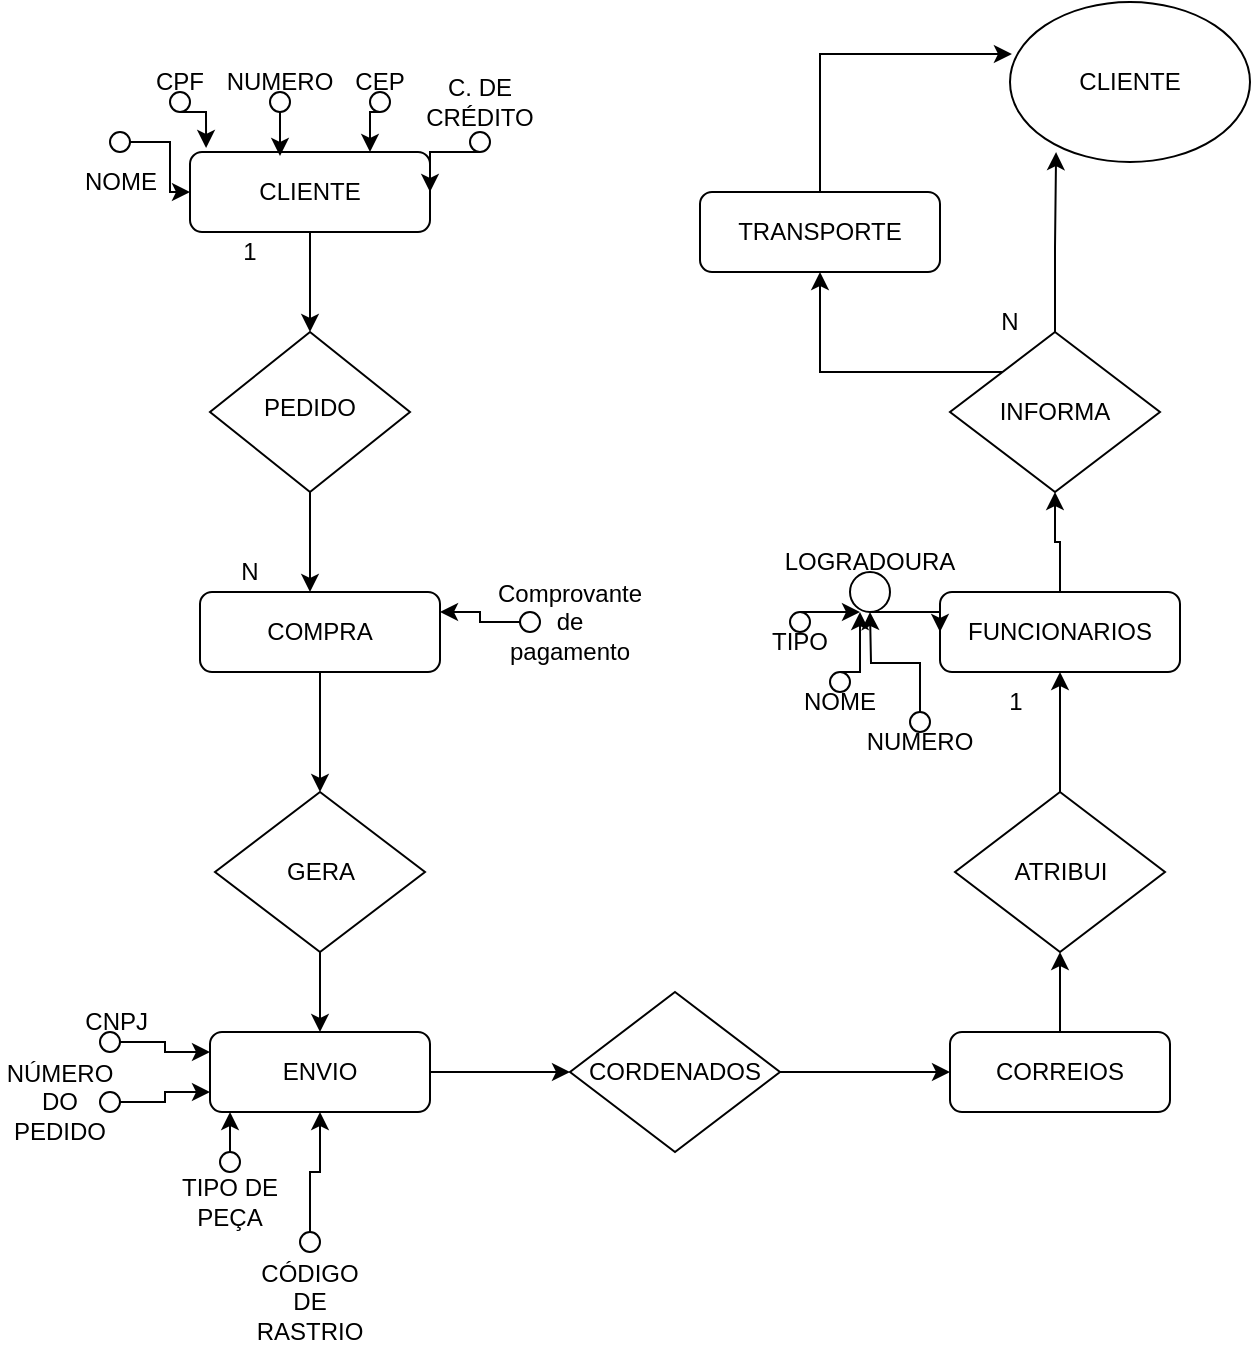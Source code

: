 <mxfile version="20.3.7" type="github">
  <diagram id="C5RBs43oDa-KdzZeNtuy" name="Page-1">
    <mxGraphModel dx="1102" dy="525" grid="1" gridSize="10" guides="1" tooltips="1" connect="1" arrows="1" fold="1" page="1" pageScale="1" pageWidth="827" pageHeight="1169" math="0" shadow="0">
      <root>
        <mxCell id="WIyWlLk6GJQsqaUBKTNV-0" />
        <mxCell id="WIyWlLk6GJQsqaUBKTNV-1" parent="WIyWlLk6GJQsqaUBKTNV-0" />
        <mxCell id="Es--hZpHl-8cnxLX643m-26" style="edgeStyle=orthogonalEdgeStyle;rounded=0;orthogonalLoop=1;jettySize=auto;html=1;exitX=0.5;exitY=1;exitDx=0;exitDy=0;entryX=0.5;entryY=0;entryDx=0;entryDy=0;" edge="1" parent="WIyWlLk6GJQsqaUBKTNV-1" source="WIyWlLk6GJQsqaUBKTNV-3" target="WIyWlLk6GJQsqaUBKTNV-6">
          <mxGeometry relative="1" as="geometry" />
        </mxCell>
        <mxCell id="WIyWlLk6GJQsqaUBKTNV-3" value="&lt;font style=&quot;vertical-align: inherit;&quot;&gt;&lt;font style=&quot;vertical-align: inherit;&quot;&gt;CLIENTE&lt;/font&gt;&lt;/font&gt;" style="rounded=1;whiteSpace=wrap;html=1;fontSize=12;glass=0;strokeWidth=1;shadow=0;" parent="WIyWlLk6GJQsqaUBKTNV-1" vertex="1">
          <mxGeometry x="160" y="80" width="120" height="40" as="geometry" />
        </mxCell>
        <mxCell id="Es--hZpHl-8cnxLX643m-25" style="edgeStyle=orthogonalEdgeStyle;rounded=0;orthogonalLoop=1;jettySize=auto;html=1;exitX=0.5;exitY=1;exitDx=0;exitDy=0;" edge="1" parent="WIyWlLk6GJQsqaUBKTNV-1" source="WIyWlLk6GJQsqaUBKTNV-6">
          <mxGeometry relative="1" as="geometry">
            <mxPoint x="220" y="300" as="targetPoint" />
          </mxGeometry>
        </mxCell>
        <mxCell id="WIyWlLk6GJQsqaUBKTNV-6" value="&lt;font style=&quot;vertical-align: inherit;&quot;&gt;&lt;font style=&quot;vertical-align: inherit;&quot;&gt;PEDIDO&lt;/font&gt;&lt;/font&gt;" style="rhombus;whiteSpace=wrap;html=1;shadow=0;fontFamily=Helvetica;fontSize=12;align=center;strokeWidth=1;spacing=6;spacingTop=-4;" parent="WIyWlLk6GJQsqaUBKTNV-1" vertex="1">
          <mxGeometry x="170" y="170" width="100" height="80" as="geometry" />
        </mxCell>
        <mxCell id="Es--hZpHl-8cnxLX643m-5" value="" style="edgeStyle=orthogonalEdgeStyle;rounded=0;orthogonalLoop=1;jettySize=auto;html=1;" edge="1" parent="WIyWlLk6GJQsqaUBKTNV-1" source="Es--hZpHl-8cnxLX643m-1" target="WIyWlLk6GJQsqaUBKTNV-3">
          <mxGeometry relative="1" as="geometry" />
        </mxCell>
        <mxCell id="Es--hZpHl-8cnxLX643m-1" value="" style="ellipse;whiteSpace=wrap;html=1;" vertex="1" parent="WIyWlLk6GJQsqaUBKTNV-1">
          <mxGeometry x="120" y="70" width="10" height="10" as="geometry" />
        </mxCell>
        <mxCell id="Es--hZpHl-8cnxLX643m-13" style="edgeStyle=orthogonalEdgeStyle;rounded=0;orthogonalLoop=1;jettySize=auto;html=1;exitX=0.5;exitY=1;exitDx=0;exitDy=0;entryX=0.067;entryY=-0.05;entryDx=0;entryDy=0;entryPerimeter=0;" edge="1" parent="WIyWlLk6GJQsqaUBKTNV-1" source="Es--hZpHl-8cnxLX643m-6" target="WIyWlLk6GJQsqaUBKTNV-3">
          <mxGeometry relative="1" as="geometry" />
        </mxCell>
        <mxCell id="Es--hZpHl-8cnxLX643m-6" value="" style="ellipse;whiteSpace=wrap;html=1;" vertex="1" parent="WIyWlLk6GJQsqaUBKTNV-1">
          <mxGeometry x="150" y="50" width="10" height="10" as="geometry" />
        </mxCell>
        <mxCell id="Es--hZpHl-8cnxLX643m-7" value="&lt;font style=&quot;vertical-align: inherit;&quot;&gt;&lt;font style=&quot;vertical-align: inherit;&quot;&gt;NOME&lt;/font&gt;&lt;/font&gt;" style="text;html=1;resizable=0;autosize=1;align=center;verticalAlign=middle;points=[];fillColor=none;strokeColor=none;rounded=0;" vertex="1" parent="WIyWlLk6GJQsqaUBKTNV-1">
          <mxGeometry x="95" y="80" width="60" height="30" as="geometry" />
        </mxCell>
        <mxCell id="Es--hZpHl-8cnxLX643m-10" value="&lt;font style=&quot;vertical-align: inherit;&quot;&gt;&lt;font style=&quot;vertical-align: inherit;&quot;&gt;&lt;font style=&quot;vertical-align: inherit;&quot;&gt;&lt;font style=&quot;vertical-align: inherit;&quot;&gt;CPF&lt;/font&gt;&lt;/font&gt;&lt;/font&gt;&lt;/font&gt;" style="text;html=1;strokeColor=none;fillColor=none;align=center;verticalAlign=middle;whiteSpace=wrap;rounded=0;" vertex="1" parent="WIyWlLk6GJQsqaUBKTNV-1">
          <mxGeometry x="125" y="30" width="60" height="30" as="geometry" />
        </mxCell>
        <mxCell id="Es--hZpHl-8cnxLX643m-17" style="edgeStyle=orthogonalEdgeStyle;rounded=0;orthogonalLoop=1;jettySize=auto;html=1;exitX=0.5;exitY=1;exitDx=0;exitDy=0;entryX=0.375;entryY=0.05;entryDx=0;entryDy=0;entryPerimeter=0;" edge="1" parent="WIyWlLk6GJQsqaUBKTNV-1" source="Es--hZpHl-8cnxLX643m-14" target="WIyWlLk6GJQsqaUBKTNV-3">
          <mxGeometry relative="1" as="geometry" />
        </mxCell>
        <mxCell id="Es--hZpHl-8cnxLX643m-14" value="" style="ellipse;whiteSpace=wrap;html=1;" vertex="1" parent="WIyWlLk6GJQsqaUBKTNV-1">
          <mxGeometry x="200" y="50" width="10" height="10" as="geometry" />
        </mxCell>
        <mxCell id="Es--hZpHl-8cnxLX643m-15" value="&lt;font style=&quot;vertical-align: inherit;&quot;&gt;&lt;font style=&quot;vertical-align: inherit;&quot;&gt;NUMERO&lt;/font&gt;&lt;/font&gt;" style="text;html=1;strokeColor=none;fillColor=none;align=center;verticalAlign=middle;whiteSpace=wrap;rounded=0;" vertex="1" parent="WIyWlLk6GJQsqaUBKTNV-1">
          <mxGeometry x="175" y="30" width="60" height="30" as="geometry" />
        </mxCell>
        <mxCell id="Es--hZpHl-8cnxLX643m-19" style="edgeStyle=orthogonalEdgeStyle;rounded=0;orthogonalLoop=1;jettySize=auto;html=1;exitX=0.5;exitY=1;exitDx=0;exitDy=0;entryX=0.75;entryY=0;entryDx=0;entryDy=0;" edge="1" parent="WIyWlLk6GJQsqaUBKTNV-1" source="Es--hZpHl-8cnxLX643m-18" target="WIyWlLk6GJQsqaUBKTNV-3">
          <mxGeometry relative="1" as="geometry" />
        </mxCell>
        <mxCell id="Es--hZpHl-8cnxLX643m-18" value="" style="ellipse;whiteSpace=wrap;html=1;" vertex="1" parent="WIyWlLk6GJQsqaUBKTNV-1">
          <mxGeometry x="250" y="50" width="10" height="10" as="geometry" />
        </mxCell>
        <mxCell id="Es--hZpHl-8cnxLX643m-20" value="&lt;font style=&quot;vertical-align: inherit;&quot;&gt;&lt;font style=&quot;vertical-align: inherit;&quot;&gt;CEP&lt;/font&gt;&lt;/font&gt;" style="text;html=1;strokeColor=none;fillColor=none;align=center;verticalAlign=middle;whiteSpace=wrap;rounded=0;" vertex="1" parent="WIyWlLk6GJQsqaUBKTNV-1">
          <mxGeometry x="225" y="30" width="60" height="30" as="geometry" />
        </mxCell>
        <mxCell id="Es--hZpHl-8cnxLX643m-23" style="edgeStyle=orthogonalEdgeStyle;rounded=0;orthogonalLoop=1;jettySize=auto;html=1;exitX=0.5;exitY=1;exitDx=0;exitDy=0;entryX=1;entryY=0.5;entryDx=0;entryDy=0;" edge="1" parent="WIyWlLk6GJQsqaUBKTNV-1" source="Es--hZpHl-8cnxLX643m-21" target="WIyWlLk6GJQsqaUBKTNV-3">
          <mxGeometry relative="1" as="geometry" />
        </mxCell>
        <mxCell id="Es--hZpHl-8cnxLX643m-21" value="" style="ellipse;whiteSpace=wrap;html=1;" vertex="1" parent="WIyWlLk6GJQsqaUBKTNV-1">
          <mxGeometry x="300" y="70" width="10" height="10" as="geometry" />
        </mxCell>
        <mxCell id="Es--hZpHl-8cnxLX643m-24" value="&lt;font style=&quot;vertical-align: inherit;&quot;&gt;&lt;font style=&quot;vertical-align: inherit;&quot;&gt;C. DE CRÉDITO&lt;/font&gt;&lt;/font&gt;" style="text;html=1;strokeColor=none;fillColor=none;align=center;verticalAlign=middle;whiteSpace=wrap;rounded=0;" vertex="1" parent="WIyWlLk6GJQsqaUBKTNV-1">
          <mxGeometry x="275" y="40" width="60" height="30" as="geometry" />
        </mxCell>
        <mxCell id="Es--hZpHl-8cnxLX643m-29" style="edgeStyle=orthogonalEdgeStyle;rounded=0;orthogonalLoop=1;jettySize=auto;html=1;exitX=0.5;exitY=1;exitDx=0;exitDy=0;" edge="1" parent="WIyWlLk6GJQsqaUBKTNV-1" source="Es--hZpHl-8cnxLX643m-27" target="Es--hZpHl-8cnxLX643m-28">
          <mxGeometry relative="1" as="geometry" />
        </mxCell>
        <mxCell id="Es--hZpHl-8cnxLX643m-27" value="&lt;font style=&quot;vertical-align: inherit;&quot;&gt;&lt;font style=&quot;vertical-align: inherit;&quot;&gt;COMPRA&lt;/font&gt;&lt;/font&gt;" style="rounded=1;whiteSpace=wrap;html=1;" vertex="1" parent="WIyWlLk6GJQsqaUBKTNV-1">
          <mxGeometry x="165" y="300" width="120" height="40" as="geometry" />
        </mxCell>
        <mxCell id="Es--hZpHl-8cnxLX643m-34" style="edgeStyle=orthogonalEdgeStyle;rounded=0;orthogonalLoop=1;jettySize=auto;html=1;exitX=0.5;exitY=1;exitDx=0;exitDy=0;" edge="1" parent="WIyWlLk6GJQsqaUBKTNV-1" source="Es--hZpHl-8cnxLX643m-28">
          <mxGeometry relative="1" as="geometry">
            <mxPoint x="225" y="520" as="targetPoint" />
          </mxGeometry>
        </mxCell>
        <mxCell id="Es--hZpHl-8cnxLX643m-28" value="&lt;font style=&quot;vertical-align: inherit;&quot;&gt;&lt;font style=&quot;vertical-align: inherit;&quot;&gt;GERA&lt;/font&gt;&lt;/font&gt;" style="rhombus;whiteSpace=wrap;html=1;" vertex="1" parent="WIyWlLk6GJQsqaUBKTNV-1">
          <mxGeometry x="172.5" y="400" width="105" height="80" as="geometry" />
        </mxCell>
        <mxCell id="Es--hZpHl-8cnxLX643m-66" style="edgeStyle=orthogonalEdgeStyle;rounded=0;orthogonalLoop=1;jettySize=auto;html=1;exitX=1;exitY=0.5;exitDx=0;exitDy=0;" edge="1" parent="WIyWlLk6GJQsqaUBKTNV-1" source="Es--hZpHl-8cnxLX643m-35">
          <mxGeometry relative="1" as="geometry">
            <mxPoint x="350" y="540" as="targetPoint" />
          </mxGeometry>
        </mxCell>
        <mxCell id="Es--hZpHl-8cnxLX643m-35" value="&lt;font style=&quot;vertical-align: inherit;&quot;&gt;&lt;font style=&quot;vertical-align: inherit;&quot;&gt;ENVIO&lt;/font&gt;&lt;/font&gt;" style="rounded=1;whiteSpace=wrap;html=1;" vertex="1" parent="WIyWlLk6GJQsqaUBKTNV-1">
          <mxGeometry x="170" y="520" width="110" height="40" as="geometry" />
        </mxCell>
        <mxCell id="Es--hZpHl-8cnxLX643m-36" value="&lt;font style=&quot;vertical-align: inherit;&quot;&gt;&lt;font style=&quot;vertical-align: inherit;&quot;&gt;1&lt;/font&gt;&lt;/font&gt;" style="text;html=1;strokeColor=none;fillColor=none;align=center;verticalAlign=middle;whiteSpace=wrap;rounded=0;" vertex="1" parent="WIyWlLk6GJQsqaUBKTNV-1">
          <mxGeometry x="170" y="120" width="40" height="20" as="geometry" />
        </mxCell>
        <mxCell id="Es--hZpHl-8cnxLX643m-38" value="&lt;font style=&quot;vertical-align: inherit;&quot;&gt;&lt;font style=&quot;vertical-align: inherit;&quot;&gt;N&lt;/font&gt;&lt;/font&gt;" style="text;html=1;strokeColor=none;fillColor=none;align=center;verticalAlign=middle;whiteSpace=wrap;rounded=0;" vertex="1" parent="WIyWlLk6GJQsqaUBKTNV-1">
          <mxGeometry x="170" y="280" width="40" height="20" as="geometry" />
        </mxCell>
        <mxCell id="Es--hZpHl-8cnxLX643m-50" style="edgeStyle=orthogonalEdgeStyle;rounded=0;orthogonalLoop=1;jettySize=auto;html=1;exitX=1;exitY=0.5;exitDx=0;exitDy=0;entryX=0;entryY=0.25;entryDx=0;entryDy=0;" edge="1" parent="WIyWlLk6GJQsqaUBKTNV-1" source="Es--hZpHl-8cnxLX643m-39" target="Es--hZpHl-8cnxLX643m-35">
          <mxGeometry relative="1" as="geometry" />
        </mxCell>
        <mxCell id="Es--hZpHl-8cnxLX643m-39" value="" style="ellipse;whiteSpace=wrap;html=1;" vertex="1" parent="WIyWlLk6GJQsqaUBKTNV-1">
          <mxGeometry x="115" y="520" width="10" height="10" as="geometry" />
        </mxCell>
        <mxCell id="Es--hZpHl-8cnxLX643m-52" style="edgeStyle=orthogonalEdgeStyle;rounded=0;orthogonalLoop=1;jettySize=auto;html=1;exitX=1;exitY=0.5;exitDx=0;exitDy=0;entryX=0;entryY=0.75;entryDx=0;entryDy=0;" edge="1" parent="WIyWlLk6GJQsqaUBKTNV-1" source="Es--hZpHl-8cnxLX643m-41" target="Es--hZpHl-8cnxLX643m-35">
          <mxGeometry relative="1" as="geometry" />
        </mxCell>
        <mxCell id="Es--hZpHl-8cnxLX643m-41" value="" style="ellipse;whiteSpace=wrap;html=1;" vertex="1" parent="WIyWlLk6GJQsqaUBKTNV-1">
          <mxGeometry x="115" y="550" width="10" height="10" as="geometry" />
        </mxCell>
        <mxCell id="Es--hZpHl-8cnxLX643m-57" style="edgeStyle=orthogonalEdgeStyle;rounded=0;orthogonalLoop=1;jettySize=auto;html=1;exitX=0.5;exitY=0;exitDx=0;exitDy=0;entryX=0.5;entryY=1;entryDx=0;entryDy=0;" edge="1" parent="WIyWlLk6GJQsqaUBKTNV-1" source="Es--hZpHl-8cnxLX643m-42" target="Es--hZpHl-8cnxLX643m-35">
          <mxGeometry relative="1" as="geometry" />
        </mxCell>
        <mxCell id="Es--hZpHl-8cnxLX643m-42" value="" style="ellipse;whiteSpace=wrap;html=1;" vertex="1" parent="WIyWlLk6GJQsqaUBKTNV-1">
          <mxGeometry x="215" y="620" width="10" height="10" as="geometry" />
        </mxCell>
        <mxCell id="Es--hZpHl-8cnxLX643m-55" style="edgeStyle=orthogonalEdgeStyle;rounded=0;orthogonalLoop=1;jettySize=auto;html=1;exitX=0.5;exitY=0;exitDx=0;exitDy=0;entryX=0.091;entryY=1;entryDx=0;entryDy=0;entryPerimeter=0;" edge="1" parent="WIyWlLk6GJQsqaUBKTNV-1" source="Es--hZpHl-8cnxLX643m-46" target="Es--hZpHl-8cnxLX643m-35">
          <mxGeometry relative="1" as="geometry" />
        </mxCell>
        <mxCell id="Es--hZpHl-8cnxLX643m-46" value="" style="ellipse;whiteSpace=wrap;html=1;" vertex="1" parent="WIyWlLk6GJQsqaUBKTNV-1">
          <mxGeometry x="175" y="580" width="10" height="10" as="geometry" />
        </mxCell>
        <mxCell id="Es--hZpHl-8cnxLX643m-49" value="&lt;font style=&quot;vertical-align: inherit;&quot;&gt;&lt;font style=&quot;vertical-align: inherit;&quot;&gt;CNPJ&amp;nbsp;&lt;/font&gt;&lt;/font&gt;" style="text;html=1;strokeColor=none;fillColor=none;align=center;verticalAlign=middle;whiteSpace=wrap;rounded=0;" vertex="1" parent="WIyWlLk6GJQsqaUBKTNV-1">
          <mxGeometry x="95" y="500" width="60" height="30" as="geometry" />
        </mxCell>
        <mxCell id="Es--hZpHl-8cnxLX643m-53" value="&lt;font style=&quot;vertical-align: inherit;&quot;&gt;&lt;font style=&quot;vertical-align: inherit;&quot;&gt;&lt;font style=&quot;vertical-align: inherit;&quot;&gt;&lt;font style=&quot;vertical-align: inherit;&quot;&gt;NÚMERO DO PEDIDO&lt;/font&gt;&lt;/font&gt;&lt;/font&gt;&lt;/font&gt;" style="text;html=1;strokeColor=none;fillColor=none;align=center;verticalAlign=middle;whiteSpace=wrap;rounded=0;" vertex="1" parent="WIyWlLk6GJQsqaUBKTNV-1">
          <mxGeometry x="65" y="540" width="60" height="30" as="geometry" />
        </mxCell>
        <mxCell id="Es--hZpHl-8cnxLX643m-54" value="&lt;font style=&quot;vertical-align: inherit;&quot;&gt;&lt;font style=&quot;vertical-align: inherit;&quot;&gt;TIPO DE PEÇA&lt;/font&gt;&lt;/font&gt;" style="text;html=1;strokeColor=none;fillColor=none;align=center;verticalAlign=middle;whiteSpace=wrap;rounded=0;" vertex="1" parent="WIyWlLk6GJQsqaUBKTNV-1">
          <mxGeometry x="150" y="590" width="60" height="30" as="geometry" />
        </mxCell>
        <mxCell id="Es--hZpHl-8cnxLX643m-58" value="&lt;font style=&quot;vertical-align: inherit;&quot;&gt;&lt;font style=&quot;vertical-align: inherit;&quot;&gt;CÓDIGO DE RASTRIO&lt;/font&gt;&lt;/font&gt;" style="text;html=1;strokeColor=none;fillColor=none;align=center;verticalAlign=middle;whiteSpace=wrap;rounded=0;" vertex="1" parent="WIyWlLk6GJQsqaUBKTNV-1">
          <mxGeometry x="190" y="640" width="60" height="30" as="geometry" />
        </mxCell>
        <mxCell id="Es--hZpHl-8cnxLX643m-61" value="&lt;font style=&quot;vertical-align: inherit;&quot;&gt;&lt;font style=&quot;vertical-align: inherit;&quot;&gt;Comprovante de pagamento&lt;/font&gt;&lt;/font&gt;" style="text;html=1;strokeColor=none;fillColor=none;align=center;verticalAlign=middle;whiteSpace=wrap;rounded=0;" vertex="1" parent="WIyWlLk6GJQsqaUBKTNV-1">
          <mxGeometry x="320" y="300" width="60" height="30" as="geometry" />
        </mxCell>
        <mxCell id="Es--hZpHl-8cnxLX643m-63" style="edgeStyle=orthogonalEdgeStyle;rounded=0;orthogonalLoop=1;jettySize=auto;html=1;exitX=0;exitY=0.5;exitDx=0;exitDy=0;entryX=1;entryY=0.25;entryDx=0;entryDy=0;" edge="1" parent="WIyWlLk6GJQsqaUBKTNV-1" source="Es--hZpHl-8cnxLX643m-62" target="Es--hZpHl-8cnxLX643m-27">
          <mxGeometry relative="1" as="geometry" />
        </mxCell>
        <mxCell id="Es--hZpHl-8cnxLX643m-62" value="" style="ellipse;whiteSpace=wrap;html=1;" vertex="1" parent="WIyWlLk6GJQsqaUBKTNV-1">
          <mxGeometry x="325" y="310" width="10" height="10" as="geometry" />
        </mxCell>
        <mxCell id="Es--hZpHl-8cnxLX643m-68" style="edgeStyle=orthogonalEdgeStyle;rounded=0;orthogonalLoop=1;jettySize=auto;html=1;exitX=1;exitY=0.5;exitDx=0;exitDy=0;entryX=0;entryY=0.5;entryDx=0;entryDy=0;" edge="1" parent="WIyWlLk6GJQsqaUBKTNV-1" source="Es--hZpHl-8cnxLX643m-65" target="Es--hZpHl-8cnxLX643m-67">
          <mxGeometry relative="1" as="geometry" />
        </mxCell>
        <mxCell id="Es--hZpHl-8cnxLX643m-65" value="&lt;font style=&quot;vertical-align: inherit;&quot;&gt;&lt;font style=&quot;vertical-align: inherit;&quot;&gt;CORDENADOS&lt;/font&gt;&lt;/font&gt;" style="rhombus;whiteSpace=wrap;html=1;" vertex="1" parent="WIyWlLk6GJQsqaUBKTNV-1">
          <mxGeometry x="350" y="500" width="105" height="80" as="geometry" />
        </mxCell>
        <mxCell id="Es--hZpHl-8cnxLX643m-70" style="edgeStyle=orthogonalEdgeStyle;rounded=0;orthogonalLoop=1;jettySize=auto;html=1;exitX=0.5;exitY=0;exitDx=0;exitDy=0;entryX=0.5;entryY=1;entryDx=0;entryDy=0;" edge="1" parent="WIyWlLk6GJQsqaUBKTNV-1" source="Es--hZpHl-8cnxLX643m-67" target="Es--hZpHl-8cnxLX643m-69">
          <mxGeometry relative="1" as="geometry" />
        </mxCell>
        <mxCell id="Es--hZpHl-8cnxLX643m-67" value="&lt;font style=&quot;vertical-align: inherit;&quot;&gt;&lt;font style=&quot;vertical-align: inherit;&quot;&gt;&lt;font style=&quot;vertical-align: inherit;&quot;&gt;&lt;font style=&quot;vertical-align: inherit;&quot;&gt;CORREIOS&lt;/font&gt;&lt;/font&gt;&lt;/font&gt;&lt;/font&gt;" style="rounded=1;whiteSpace=wrap;html=1;" vertex="1" parent="WIyWlLk6GJQsqaUBKTNV-1">
          <mxGeometry x="540" y="520" width="110" height="40" as="geometry" />
        </mxCell>
        <mxCell id="Es--hZpHl-8cnxLX643m-72" style="edgeStyle=orthogonalEdgeStyle;rounded=0;orthogonalLoop=1;jettySize=auto;html=1;exitX=0.5;exitY=0;exitDx=0;exitDy=0;" edge="1" parent="WIyWlLk6GJQsqaUBKTNV-1" source="Es--hZpHl-8cnxLX643m-69" target="Es--hZpHl-8cnxLX643m-71">
          <mxGeometry relative="1" as="geometry" />
        </mxCell>
        <mxCell id="Es--hZpHl-8cnxLX643m-69" value="&lt;font style=&quot;vertical-align: inherit;&quot;&gt;&lt;font style=&quot;vertical-align: inherit;&quot;&gt;&lt;font style=&quot;vertical-align: inherit;&quot;&gt;&lt;font style=&quot;vertical-align: inherit;&quot;&gt;ATRIBUI&lt;/font&gt;&lt;/font&gt;&lt;/font&gt;&lt;/font&gt;" style="rhombus;whiteSpace=wrap;html=1;" vertex="1" parent="WIyWlLk6GJQsqaUBKTNV-1">
          <mxGeometry x="542.5" y="400" width="105" height="80" as="geometry" />
        </mxCell>
        <mxCell id="Es--hZpHl-8cnxLX643m-88" style="edgeStyle=orthogonalEdgeStyle;rounded=0;orthogonalLoop=1;jettySize=auto;html=1;exitX=0.5;exitY=0;exitDx=0;exitDy=0;entryX=0.5;entryY=1;entryDx=0;entryDy=0;" edge="1" parent="WIyWlLk6GJQsqaUBKTNV-1" source="Es--hZpHl-8cnxLX643m-71" target="Es--hZpHl-8cnxLX643m-87">
          <mxGeometry relative="1" as="geometry" />
        </mxCell>
        <mxCell id="Es--hZpHl-8cnxLX643m-71" value="&lt;font style=&quot;vertical-align: inherit;&quot;&gt;&lt;font style=&quot;vertical-align: inherit;&quot;&gt;FUNCIONARIOS&lt;/font&gt;&lt;/font&gt;" style="rounded=1;whiteSpace=wrap;html=1;" vertex="1" parent="WIyWlLk6GJQsqaUBKTNV-1">
          <mxGeometry x="535" y="300" width="120" height="40" as="geometry" />
        </mxCell>
        <mxCell id="Es--hZpHl-8cnxLX643m-75" style="edgeStyle=orthogonalEdgeStyle;rounded=0;orthogonalLoop=1;jettySize=auto;html=1;exitX=0.5;exitY=1;exitDx=0;exitDy=0;entryX=0;entryY=0.5;entryDx=0;entryDy=0;" edge="1" parent="WIyWlLk6GJQsqaUBKTNV-1" source="Es--hZpHl-8cnxLX643m-73" target="Es--hZpHl-8cnxLX643m-71">
          <mxGeometry relative="1" as="geometry" />
        </mxCell>
        <mxCell id="Es--hZpHl-8cnxLX643m-73" value="" style="ellipse;whiteSpace=wrap;html=1;" vertex="1" parent="WIyWlLk6GJQsqaUBKTNV-1">
          <mxGeometry x="490" y="290" width="20" height="20" as="geometry" />
        </mxCell>
        <mxCell id="Es--hZpHl-8cnxLX643m-74" value="&lt;font style=&quot;vertical-align: inherit;&quot;&gt;&lt;font style=&quot;vertical-align: inherit;&quot;&gt;LOGRADOURA&lt;/font&gt;&lt;/font&gt;" style="text;html=1;strokeColor=none;fillColor=none;align=center;verticalAlign=middle;whiteSpace=wrap;rounded=0;" vertex="1" parent="WIyWlLk6GJQsqaUBKTNV-1">
          <mxGeometry x="470" y="270" width="60" height="30" as="geometry" />
        </mxCell>
        <mxCell id="Es--hZpHl-8cnxLX643m-76" value="" style="ellipse;whiteSpace=wrap;html=1;" vertex="1" parent="WIyWlLk6GJQsqaUBKTNV-1">
          <mxGeometry x="460" y="310" width="10" height="10" as="geometry" />
        </mxCell>
        <mxCell id="Es--hZpHl-8cnxLX643m-77" value="" style="ellipse;whiteSpace=wrap;html=1;" vertex="1" parent="WIyWlLk6GJQsqaUBKTNV-1">
          <mxGeometry x="480" y="340" width="10" height="10" as="geometry" />
        </mxCell>
        <mxCell id="Es--hZpHl-8cnxLX643m-78" value="" style="ellipse;whiteSpace=wrap;html=1;" vertex="1" parent="WIyWlLk6GJQsqaUBKTNV-1">
          <mxGeometry x="520" y="360" width="10" height="10" as="geometry" />
        </mxCell>
        <mxCell id="Es--hZpHl-8cnxLX643m-79" value="&lt;font style=&quot;vertical-align: inherit;&quot;&gt;&lt;font style=&quot;vertical-align: inherit;&quot;&gt;TIPO&lt;/font&gt;&lt;/font&gt;" style="text;html=1;strokeColor=none;fillColor=none;align=center;verticalAlign=middle;whiteSpace=wrap;rounded=0;" vertex="1" parent="WIyWlLk6GJQsqaUBKTNV-1">
          <mxGeometry x="435" y="310" width="60" height="30" as="geometry" />
        </mxCell>
        <mxCell id="Es--hZpHl-8cnxLX643m-85" style="edgeStyle=orthogonalEdgeStyle;rounded=0;orthogonalLoop=1;jettySize=auto;html=1;exitX=0.5;exitY=0;exitDx=0;exitDy=0;entryX=1;entryY=0;entryDx=0;entryDy=0;" edge="1" parent="WIyWlLk6GJQsqaUBKTNV-1" source="Es--hZpHl-8cnxLX643m-80" target="Es--hZpHl-8cnxLX643m-79">
          <mxGeometry relative="1" as="geometry" />
        </mxCell>
        <mxCell id="Es--hZpHl-8cnxLX643m-80" value="&lt;font style=&quot;vertical-align: inherit;&quot;&gt;&lt;font style=&quot;vertical-align: inherit;&quot;&gt;NOME&lt;/font&gt;&lt;/font&gt;" style="text;html=1;strokeColor=none;fillColor=none;align=center;verticalAlign=middle;whiteSpace=wrap;rounded=0;" vertex="1" parent="WIyWlLk6GJQsqaUBKTNV-1">
          <mxGeometry x="455" y="340" width="60" height="30" as="geometry" />
        </mxCell>
        <mxCell id="Es--hZpHl-8cnxLX643m-86" style="edgeStyle=orthogonalEdgeStyle;rounded=0;orthogonalLoop=1;jettySize=auto;html=1;exitX=0.5;exitY=0;exitDx=0;exitDy=0;" edge="1" parent="WIyWlLk6GJQsqaUBKTNV-1" source="Es--hZpHl-8cnxLX643m-81">
          <mxGeometry relative="1" as="geometry">
            <mxPoint x="500" y="310" as="targetPoint" />
          </mxGeometry>
        </mxCell>
        <mxCell id="Es--hZpHl-8cnxLX643m-81" value="&lt;font style=&quot;vertical-align: inherit;&quot;&gt;&lt;font style=&quot;vertical-align: inherit;&quot;&gt;NUMERO&lt;/font&gt;&lt;/font&gt;" style="text;html=1;strokeColor=none;fillColor=none;align=center;verticalAlign=middle;whiteSpace=wrap;rounded=0;" vertex="1" parent="WIyWlLk6GJQsqaUBKTNV-1">
          <mxGeometry x="495" y="360" width="60" height="30" as="geometry" />
        </mxCell>
        <mxCell id="Es--hZpHl-8cnxLX643m-84" style="edgeStyle=orthogonalEdgeStyle;rounded=0;orthogonalLoop=1;jettySize=auto;html=1;exitX=0.5;exitY=0;exitDx=0;exitDy=0;entryX=1;entryY=0;entryDx=0;entryDy=0;" edge="1" parent="WIyWlLk6GJQsqaUBKTNV-1" source="Es--hZpHl-8cnxLX643m-79" target="Es--hZpHl-8cnxLX643m-79">
          <mxGeometry relative="1" as="geometry" />
        </mxCell>
        <mxCell id="Es--hZpHl-8cnxLX643m-90" style="edgeStyle=orthogonalEdgeStyle;rounded=0;orthogonalLoop=1;jettySize=auto;html=1;exitX=0;exitY=0;exitDx=0;exitDy=0;entryX=0.5;entryY=1;entryDx=0;entryDy=0;" edge="1" parent="WIyWlLk6GJQsqaUBKTNV-1" source="Es--hZpHl-8cnxLX643m-87" target="Es--hZpHl-8cnxLX643m-89">
          <mxGeometry relative="1" as="geometry" />
        </mxCell>
        <mxCell id="Es--hZpHl-8cnxLX643m-94" style="edgeStyle=orthogonalEdgeStyle;rounded=0;orthogonalLoop=1;jettySize=auto;html=1;exitX=0.5;exitY=0;exitDx=0;exitDy=0;entryX=0.192;entryY=0.938;entryDx=0;entryDy=0;entryPerimeter=0;" edge="1" parent="WIyWlLk6GJQsqaUBKTNV-1" source="Es--hZpHl-8cnxLX643m-87" target="Es--hZpHl-8cnxLX643m-91">
          <mxGeometry relative="1" as="geometry" />
        </mxCell>
        <mxCell id="Es--hZpHl-8cnxLX643m-87" value="&lt;font style=&quot;vertical-align: inherit;&quot;&gt;&lt;font style=&quot;vertical-align: inherit;&quot;&gt;&lt;font style=&quot;vertical-align: inherit;&quot;&gt;&lt;font style=&quot;vertical-align: inherit;&quot;&gt;INFORMA&lt;/font&gt;&lt;/font&gt;&lt;/font&gt;&lt;/font&gt;" style="rhombus;whiteSpace=wrap;html=1;" vertex="1" parent="WIyWlLk6GJQsqaUBKTNV-1">
          <mxGeometry x="540" y="170" width="105" height="80" as="geometry" />
        </mxCell>
        <mxCell id="Es--hZpHl-8cnxLX643m-93" style="edgeStyle=orthogonalEdgeStyle;rounded=0;orthogonalLoop=1;jettySize=auto;html=1;exitX=0.5;exitY=0;exitDx=0;exitDy=0;entryX=0.008;entryY=0.325;entryDx=0;entryDy=0;entryPerimeter=0;" edge="1" parent="WIyWlLk6GJQsqaUBKTNV-1" source="Es--hZpHl-8cnxLX643m-89" target="Es--hZpHl-8cnxLX643m-91">
          <mxGeometry relative="1" as="geometry" />
        </mxCell>
        <mxCell id="Es--hZpHl-8cnxLX643m-89" value="&lt;font style=&quot;vertical-align: inherit;&quot;&gt;&lt;font style=&quot;vertical-align: inherit;&quot;&gt;&lt;font style=&quot;vertical-align: inherit;&quot;&gt;&lt;font style=&quot;vertical-align: inherit;&quot;&gt;TRANSPORTE&lt;/font&gt;&lt;/font&gt;&lt;/font&gt;&lt;/font&gt;" style="rounded=1;whiteSpace=wrap;html=1;" vertex="1" parent="WIyWlLk6GJQsqaUBKTNV-1">
          <mxGeometry x="415" y="100" width="120" height="40" as="geometry" />
        </mxCell>
        <mxCell id="Es--hZpHl-8cnxLX643m-91" value="&lt;font style=&quot;vertical-align: inherit;&quot;&gt;&lt;font style=&quot;vertical-align: inherit;&quot;&gt;CLIENTE&lt;/font&gt;&lt;/font&gt;" style="ellipse;whiteSpace=wrap;html=1;" vertex="1" parent="WIyWlLk6GJQsqaUBKTNV-1">
          <mxGeometry x="570" y="5" width="120" height="80" as="geometry" />
        </mxCell>
        <mxCell id="Es--hZpHl-8cnxLX643m-95" value="&lt;font style=&quot;vertical-align: inherit;&quot;&gt;&lt;font style=&quot;vertical-align: inherit;&quot;&gt;1&lt;/font&gt;&lt;/font&gt;" style="text;html=1;strokeColor=none;fillColor=none;align=center;verticalAlign=middle;whiteSpace=wrap;rounded=0;" vertex="1" parent="WIyWlLk6GJQsqaUBKTNV-1">
          <mxGeometry x="542.5" y="340" width="60" height="30" as="geometry" />
        </mxCell>
        <mxCell id="Es--hZpHl-8cnxLX643m-96" value="&lt;font style=&quot;vertical-align: inherit;&quot;&gt;&lt;font style=&quot;vertical-align: inherit;&quot;&gt;N&lt;/font&gt;&lt;/font&gt;" style="text;html=1;strokeColor=none;fillColor=none;align=center;verticalAlign=middle;whiteSpace=wrap;rounded=0;" vertex="1" parent="WIyWlLk6GJQsqaUBKTNV-1">
          <mxGeometry x="540" y="150" width="60" height="30" as="geometry" />
        </mxCell>
      </root>
    </mxGraphModel>
  </diagram>
</mxfile>
